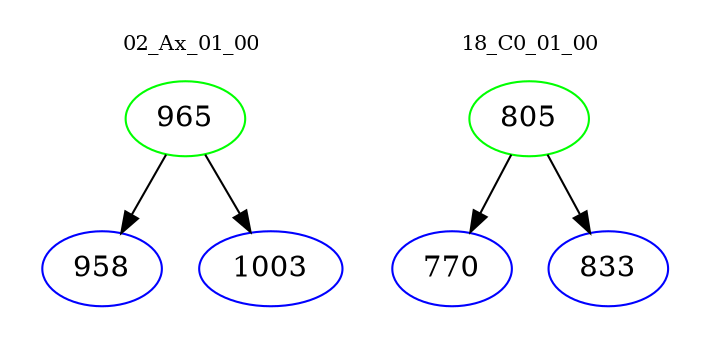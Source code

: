 digraph{
subgraph cluster_0 {
color = white
label = "02_Ax_01_00";
fontsize=10;
T0_965 [label="965", color="green"]
T0_965 -> T0_958 [color="black"]
T0_958 [label="958", color="blue"]
T0_965 -> T0_1003 [color="black"]
T0_1003 [label="1003", color="blue"]
}
subgraph cluster_1 {
color = white
label = "18_C0_01_00";
fontsize=10;
T1_805 [label="805", color="green"]
T1_805 -> T1_770 [color="black"]
T1_770 [label="770", color="blue"]
T1_805 -> T1_833 [color="black"]
T1_833 [label="833", color="blue"]
}
}
